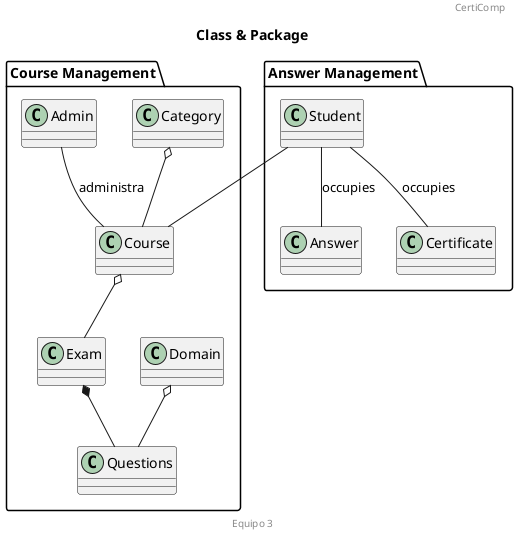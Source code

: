 @startuml "Clases Obvias"

title Class & Package
header CertiComp
footer Equipo 3

/'
class "Controller\nCourse" as cCourse
class "Controller\nExam" as CExam
'ask : pregunta
class "Controller\nAsk " as cAsk

interface "Interface\ncourse" as iCourse
'/

package "Course Management" {
    class Course
    class Exam
    class Questions
    class Domain
    class Category
    class "Admin" as ad

    Course o-- Exam
    Exam *-- Questions
    Domain o-- Questions
    Category o-- Course
    ad -- Course: administra
}

package "Answer Management" {
    class Answer
    class Certificate
    class Student

    Student -- Answer: occupies 
    Student -- Certificate: occupies
}

Student -- Course


@enduml
